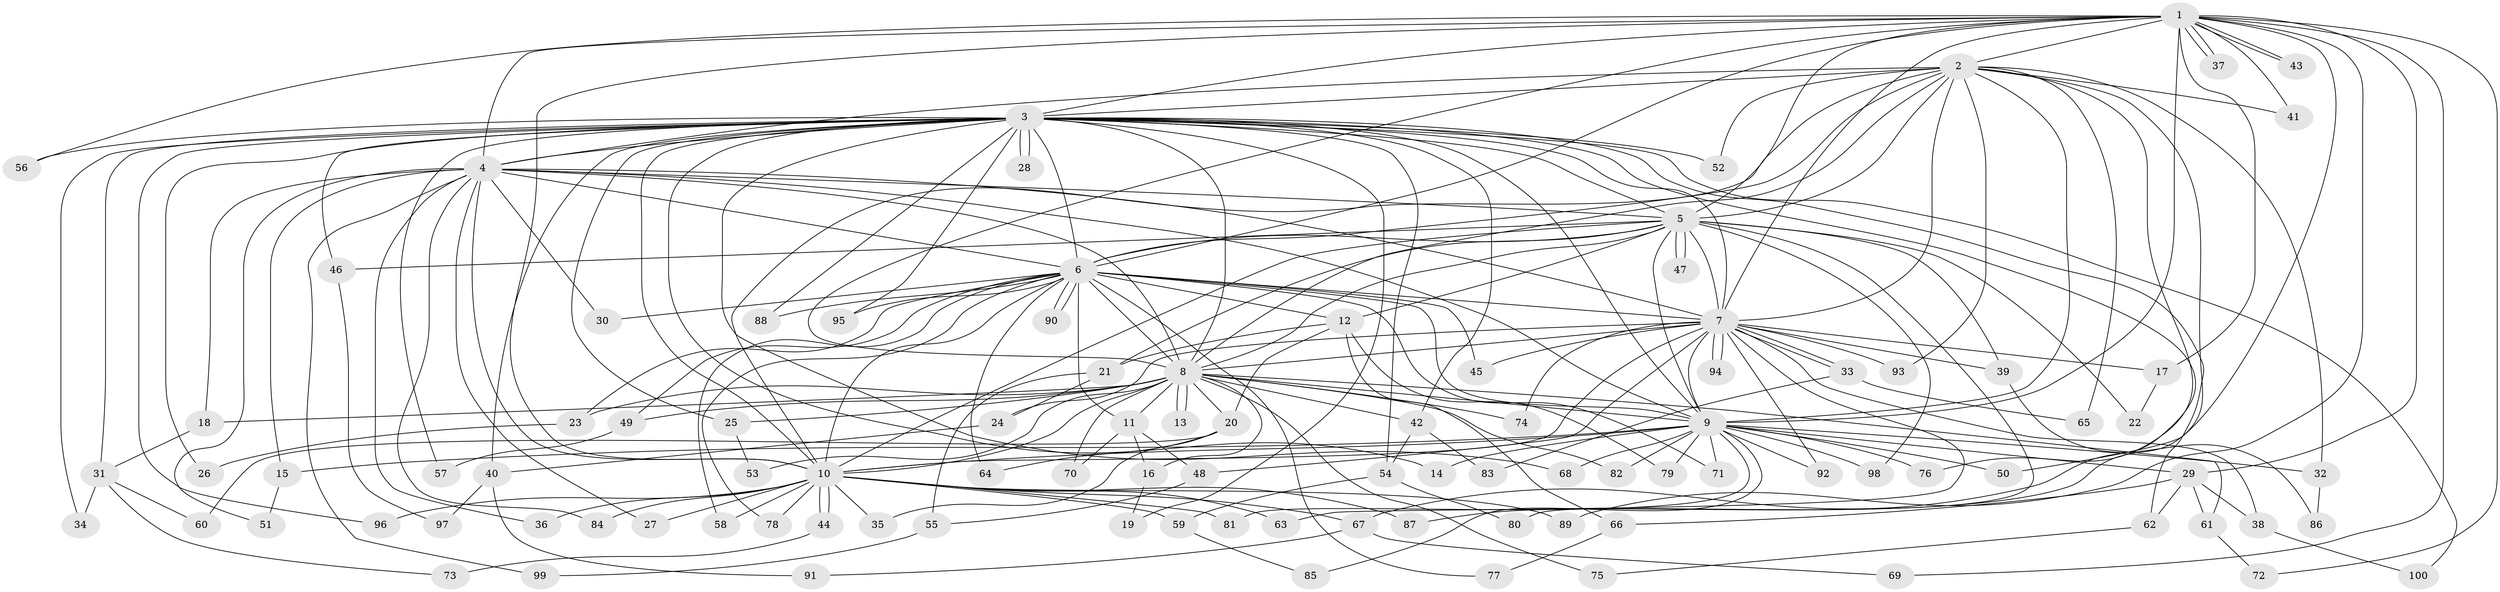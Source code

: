 // Generated by graph-tools (version 1.1) at 2025/10/02/27/25 16:10:57]
// undirected, 100 vertices, 225 edges
graph export_dot {
graph [start="1"]
  node [color=gray90,style=filled];
  1;
  2;
  3;
  4;
  5;
  6;
  7;
  8;
  9;
  10;
  11;
  12;
  13;
  14;
  15;
  16;
  17;
  18;
  19;
  20;
  21;
  22;
  23;
  24;
  25;
  26;
  27;
  28;
  29;
  30;
  31;
  32;
  33;
  34;
  35;
  36;
  37;
  38;
  39;
  40;
  41;
  42;
  43;
  44;
  45;
  46;
  47;
  48;
  49;
  50;
  51;
  52;
  53;
  54;
  55;
  56;
  57;
  58;
  59;
  60;
  61;
  62;
  63;
  64;
  65;
  66;
  67;
  68;
  69;
  70;
  71;
  72;
  73;
  74;
  75;
  76;
  77;
  78;
  79;
  80;
  81;
  82;
  83;
  84;
  85;
  86;
  87;
  88;
  89;
  90;
  91;
  92;
  93;
  94;
  95;
  96;
  97;
  98;
  99;
  100;
  1 -- 2;
  1 -- 3;
  1 -- 4;
  1 -- 5;
  1 -- 6;
  1 -- 7;
  1 -- 8;
  1 -- 9;
  1 -- 10;
  1 -- 17;
  1 -- 29;
  1 -- 37;
  1 -- 37;
  1 -- 41;
  1 -- 43;
  1 -- 43;
  1 -- 56;
  1 -- 69;
  1 -- 72;
  1 -- 87;
  1 -- 89;
  2 -- 3;
  2 -- 4;
  2 -- 5;
  2 -- 6;
  2 -- 7;
  2 -- 8;
  2 -- 9;
  2 -- 10;
  2 -- 32;
  2 -- 41;
  2 -- 50;
  2 -- 52;
  2 -- 65;
  2 -- 76;
  2 -- 93;
  3 -- 4;
  3 -- 5;
  3 -- 6;
  3 -- 7;
  3 -- 8;
  3 -- 9;
  3 -- 10;
  3 -- 14;
  3 -- 19;
  3 -- 25;
  3 -- 26;
  3 -- 28;
  3 -- 28;
  3 -- 31;
  3 -- 34;
  3 -- 40;
  3 -- 42;
  3 -- 46;
  3 -- 52;
  3 -- 54;
  3 -- 56;
  3 -- 57;
  3 -- 62;
  3 -- 67;
  3 -- 68;
  3 -- 88;
  3 -- 95;
  3 -- 96;
  3 -- 100;
  4 -- 5;
  4 -- 6;
  4 -- 7;
  4 -- 8;
  4 -- 9;
  4 -- 10;
  4 -- 15;
  4 -- 18;
  4 -- 27;
  4 -- 30;
  4 -- 36;
  4 -- 51;
  4 -- 84;
  4 -- 99;
  5 -- 6;
  5 -- 7;
  5 -- 8;
  5 -- 9;
  5 -- 10;
  5 -- 12;
  5 -- 21;
  5 -- 22;
  5 -- 39;
  5 -- 46;
  5 -- 47;
  5 -- 47;
  5 -- 80;
  5 -- 98;
  6 -- 7;
  6 -- 8;
  6 -- 9;
  6 -- 10;
  6 -- 11;
  6 -- 12;
  6 -- 23;
  6 -- 30;
  6 -- 45;
  6 -- 49;
  6 -- 58;
  6 -- 64;
  6 -- 71;
  6 -- 77;
  6 -- 78;
  6 -- 88;
  6 -- 90;
  6 -- 90;
  6 -- 95;
  7 -- 8;
  7 -- 9;
  7 -- 10;
  7 -- 17;
  7 -- 24;
  7 -- 33;
  7 -- 33;
  7 -- 38;
  7 -- 39;
  7 -- 45;
  7 -- 48;
  7 -- 63;
  7 -- 74;
  7 -- 92;
  7 -- 93;
  7 -- 94;
  7 -- 94;
  8 -- 9;
  8 -- 10;
  8 -- 11;
  8 -- 13;
  8 -- 13;
  8 -- 16;
  8 -- 18;
  8 -- 20;
  8 -- 23;
  8 -- 25;
  8 -- 42;
  8 -- 49;
  8 -- 53;
  8 -- 61;
  8 -- 70;
  8 -- 74;
  8 -- 75;
  8 -- 82;
  9 -- 10;
  9 -- 14;
  9 -- 15;
  9 -- 29;
  9 -- 32;
  9 -- 50;
  9 -- 68;
  9 -- 71;
  9 -- 76;
  9 -- 79;
  9 -- 81;
  9 -- 82;
  9 -- 85;
  9 -- 92;
  9 -- 98;
  10 -- 27;
  10 -- 35;
  10 -- 36;
  10 -- 44;
  10 -- 44;
  10 -- 58;
  10 -- 59;
  10 -- 63;
  10 -- 67;
  10 -- 78;
  10 -- 81;
  10 -- 84;
  10 -- 87;
  10 -- 89;
  10 -- 96;
  11 -- 16;
  11 -- 48;
  11 -- 70;
  12 -- 20;
  12 -- 21;
  12 -- 66;
  12 -- 79;
  15 -- 51;
  16 -- 19;
  17 -- 22;
  18 -- 31;
  20 -- 35;
  20 -- 60;
  20 -- 64;
  21 -- 24;
  21 -- 55;
  23 -- 26;
  24 -- 40;
  25 -- 53;
  29 -- 38;
  29 -- 61;
  29 -- 62;
  29 -- 66;
  31 -- 34;
  31 -- 60;
  31 -- 73;
  32 -- 86;
  33 -- 65;
  33 -- 83;
  38 -- 100;
  39 -- 86;
  40 -- 91;
  40 -- 97;
  42 -- 54;
  42 -- 83;
  44 -- 73;
  46 -- 97;
  48 -- 55;
  49 -- 57;
  54 -- 59;
  54 -- 80;
  55 -- 99;
  59 -- 85;
  61 -- 72;
  62 -- 75;
  66 -- 77;
  67 -- 69;
  67 -- 91;
}
